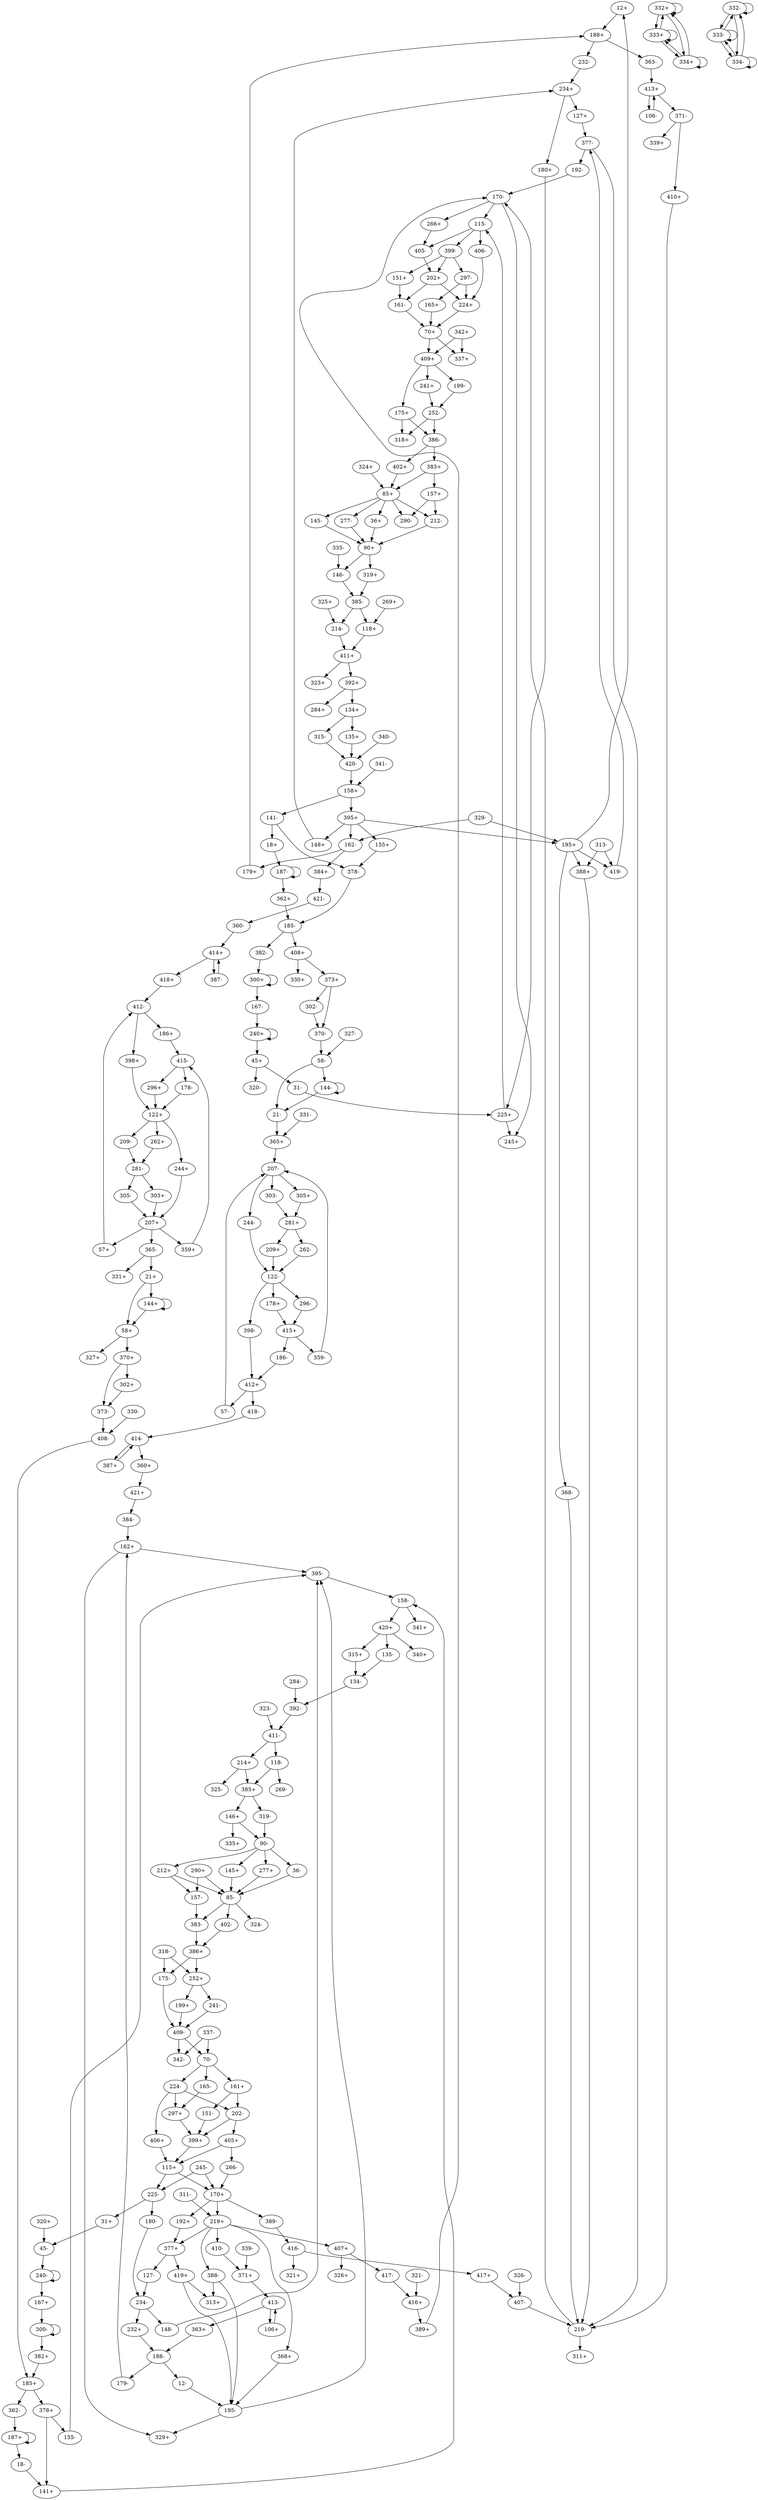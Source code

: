 digraph adj {
graph [k=96]
edge [d=-95]
"12+" [l=21514 C=1266502]
"12-" [l=21514 C=1266502]
"18+" [l=40228 C=1728838]
"18-" [l=40228 C=1728838]
"21+" [l=79427 C=3380368]
"21-" [l=79427 C=3380368]
"31+" [l=14467 C=687254]
"31-" [l=14467 C=687254]
"36+" [l=191 C=9031]
"36-" [l=191 C=9031]
"45+" [l=99349 C=4364195]
"45-" [l=99349 C=4364195]
"57+" [l=13005 C=451438]
"57-" [l=13005 C=451438]
"58+" [l=7363 C=287614]
"58-" [l=7363 C=287614]
"70+" [l=110 C=3825]
"70-" [l=110 C=3825]
"85+" [l=126 C=7905]
"85-" [l=126 C=7905]
"90+" [l=149 C=13770]
"90-" [l=149 C=13770]
"106+" [l=9719 C=437039]
"106-" [l=9719 C=437039]
"115+" [l=173 C=19890]
"115-" [l=173 C=19890]
"118+" [l=188 C=23715]
"118-" [l=188 C=23715]
"122+" [l=212 C=12080]
"122-" [l=212 C=12080]
"127+" [l=271 C=22762]
"127-" [l=271 C=22762]
"134+" [l=200 C=26775]
"134-" [l=200 C=26775]
"135+" [l=191 C=24480]
"135-" [l=191 C=24480]
"141+" [l=740 C=32867]
"141-" [l=740 C=32867]
"144+" [l=2205 C=121982]
"144-" [l=2205 C=121982]
"145+" [l=385 C=44959]
"145-" [l=385 C=44959]
"146+" [l=139 C=11220]
"146-" [l=139 C=11220]
"148+" [l=834 C=118325]
"148-" [l=834 C=118325]
"151+" [l=191 C=5858]
"151-" [l=191 C=5858]
"155+" [l=198 C=5190]
"155-" [l=198 C=5190]
"157+" [l=189 C=13857]
"157-" [l=189 C=13857]
"158+" [l=96 C=255]
"158-" [l=96 C=255]
"161+" [l=161 C=13999]
"161-" [l=161 C=13999]
"162+" [l=101 C=1338]
"162-" [l=101 C=1338]
"165+" [l=191 C=5063]
"165-" [l=191 C=5063]
"167+" [l=1464 C=28918]
"167-" [l=1464 C=28918]
"170+" [l=134 C=9945]
"170-" [l=134 C=9945]
"175+" [l=183 C=13862]
"175-" [l=183 C=13862]
"178+" [l=191 C=3018]
"178-" [l=191 C=3018]
"179+" [l=201 C=7103]
"179-" [l=201 C=7103]
"180+" [l=341 C=11297]
"180-" [l=341 C=11297]
"185+" [l=147 C=4418]
"185-" [l=147 C=4418]
"186+" [l=1013 C=19687]
"186-" [l=1013 C=19687]
"187+" [l=118 C=609]
"187-" [l=118 C=609]
"188+" [l=159 C=9564]
"188-" [l=159 C=9564]
"192+" [l=189 C=7636]
"192-" [l=189 C=7636]
"195+" [l=96 C=255]
"195-" [l=96 C=255]
"199+" [l=181 C=20311]
"199-" [l=181 C=20311]
"202+" [l=99 C=975]
"202-" [l=99 C=975]
"207+" [l=152 C=4445]
"207-" [l=152 C=4445]
"209+" [l=206 C=3702]
"209-" [l=206 C=3702]
"212+" [l=159 C=16320]
"212-" [l=159 C=16320]
"214+" [l=188 C=12929]
"214-" [l=188 C=12929]
"219+" [l=110 C=3825]
"219-" [l=110 C=3825]
"224+" [l=118 C=5364]
"224-" [l=118 C=5364]
"225+" [l=186 C=10368]
"225-" [l=186 C=10368]
"232+" [l=600 C=33530]
"232-" [l=600 C=33530]
"234+" [l=171 C=15671]
"234-" [l=171 C=15671]
"240+" [l=271 C=8761]
"240-" [l=271 C=8761]
"241+" [l=191 C=4302]
"241-" [l=191 C=4302]
"244+" [l=354 C=7348]
"244-" [l=354 C=7348]
"245+" [l=129 C=87]
"245-" [l=129 C=87]
"252+" [l=97 C=510]
"252-" [l=97 C=510]
"262+" [l=191 C=2860]
"262-" [l=191 C=2860]
"266+" [l=191 C=5157]
"266-" [l=191 C=5157]
"269+" [l=98 C=22]
"269-" [l=98 C=22]
"277+" [l=191 C=8744]
"277-" [l=191 C=8744]
"281+" [l=134 C=2994]
"281-" [l=134 C=2994]
"284+" [l=150 C=130]
"284-" [l=150 C=130]
"290+" [l=122 C=110]
"290-" [l=122 C=110]
"296+" [l=191 C=2653]
"296-" [l=191 C=2653]
"297+" [l=118 C=2573]
"297-" [l=118 C=2573]
"300+" [l=119 C=702]
"300-" [l=119 C=702]
"302+" [l=181 C=356]
"302-" [l=181 C=356]
"303+" [l=219 C=3063]
"303-" [l=219 C=3063]
"305+" [l=251 C=4208]
"305-" [l=251 C=4208]
"311+" [l=120 C=64]
"311-" [l=120 C=64]
"313+" [l=162 C=354]
"313-" [l=162 C=354]
"315+" [l=191 C=365]
"315-" [l=191 C=365]
"318+" [l=133 C=172]
"318-" [l=133 C=172]
"319+" [l=191 C=224]
"319-" [l=191 C=224]
"320+" [l=137 C=90]
"320-" [l=137 C=90]
"321+" [l=109 C=49]
"321-" [l=109 C=49]
"323+" [l=131 C=106]
"323-" [l=131 C=106]
"324+" [l=149 C=184]
"324-" [l=149 C=184]
"325+" [l=98 C=11]
"325-" [l=98 C=11]
"326+" [l=129 C=78]
"326-" [l=129 C=78]
"327+" [l=127 C=79]
"327-" [l=127 C=79]
"329+" [l=124 C=160]
"329-" [l=124 C=160]
"330+" [l=145 C=134]
"330-" [l=145 C=134]
"331+" [l=120 C=75]
"331-" [l=120 C=75]
"332+" [l=96 C=255]
"332-" [l=96 C=255]
"333+" [l=191 C=4772]
"333-" [l=191 C=4772]
"334+" [l=191 C=4150]
"334-" [l=191 C=4150]
"335+" [l=115 C=72]
"335-" [l=115 C=72]
"337+" [l=113 C=37]
"337-" [l=113 C=37]
"339+" [l=136 C=112]
"339-" [l=136 C=112]
"340+" [l=140 C=116]
"340-" [l=140 C=116]
"341+" [l=101 C=13]
"341-" [l=101 C=13]
"342+" [l=105 C=25]
"342-" [l=105 C=25]
"359+" [l=10092 C=323194]
"359-" [l=10092 C=323194]
"360+" [l=313532 C=12452954]
"360-" [l=313532 C=12452954]
"362+" [l=250309 C=10488732]
"362-" [l=250309 C=10488732]
"363+" [l=156580 C=9200425]
"363-" [l=156580 C=9200425]
"365+" [l=543453 C=20999861]
"365-" [l=543453 C=20999861]
"368+" [l=16834 C=1184529]
"368-" [l=16834 C=1184529]
"370+" [l=29354 C=1197470]
"370-" [l=29354 C=1197470]
"371+" [l=154622 C=8507517]
"371-" [l=154622 C=8507517]
"373+" [l=47994 C=1947353]
"373-" [l=47994 C=1947353]
"377+" [l=163 C=17017]
"377-" [l=163 C=17017]
"378+" [l=101037 C=5074500]
"378-" [l=101037 C=5074500]
"382+" [l=48092 C=2065243]
"382-" [l=48092 C=2065243]
"383+" [l=215 C=30600]
"383-" [l=215 C=30600]
"384+" [l=267313 C=11309580]
"384-" [l=267313 C=11309580]
"385+" [l=296 C=51255]
"385-" [l=296 C=51255]
"386+" [l=429 C=85170]
"386-" [l=429 C=85170]
"387+" [l=24212 C=805747]
"387-" [l=24212 C=805747]
"388+" [l=55063 C=3730071]
"388-" [l=55063 C=3730071]
"389+" [l=536282 C=25123821]
"389-" [l=536282 C=25123821]
"392+" [l=275 C=45900]
"392-" [l=275 C=45900]
"395+" [l=223 C=32640]
"395-" [l=223 C=32640]
"398+" [l=1301 C=28404]
"398-" [l=1301 C=28404]
"399+" [l=120 C=6375]
"399-" [l=120 C=6375]
"402+" [l=215 C=15646]
"402-" [l=215 C=15646]
"405+" [l=204 C=17474]
"405-" [l=204 C=17474]
"406+" [l=209 C=8045]
"406-" [l=209 C=8045]
"407+" [l=98835 C=6505352]
"407-" [l=98835 C=6505352]
"408+" [l=91526 C=3971869]
"408-" [l=91526 C=3971869]
"409+" [l=720 C=159375]
"409-" [l=720 C=159375]
"410+" [l=70652 C=4099259]
"410-" [l=70652 C=4099259]
"411+" [l=668 C=146115]
"411-" [l=668 C=146115]
"412+" [l=905 C=30619]
"412-" [l=905 C=30619]
"413+" [l=1238 C=52409]
"413-" [l=1238 C=52409]
"414+" [l=647 C=18621]
"414-" [l=647 C=18621]
"415+" [l=274 C=7590]
"415-" [l=274 C=7590]
"416+" [l=206685 C=10999387]
"416-" [l=206685 C=10999387]
"417+" [l=170330 C=9898817]
"417-" [l=170330 C=9898817]
"418+" [l=334416 C=12189838]
"418-" [l=334416 C=12189838]
"419+" [l=59729 C=4195589]
"419-" [l=59729 C=4195589]
"420+" [l=1623 C=389640]
"420-" [l=1623 C=389640]
"421+" [l=191 C=0]
"421-" [l=191 C=0]
"12+" -> "188+"
"12-" -> "195-" [d=-94]
"18+" -> "187-"
"18-" -> "141+"
"21+" -> "58+"
"21+" -> "144+"
"21-" -> "365+"
"31+" -> "45-"
"31-" -> "225+"
"36+" -> "90+" [d=-61]
"36-" -> "85-" [d=-51]
"45+" -> "31-"
"45+" -> "320-"
"45-" -> "240-"
"57+" -> "412-"
"57-" -> "207-"
"58+" -> "327+"
"58+" -> "370+"
"58-" -> "21-"
"58-" -> "144-"
"70+" -> "337+"
"70+" -> "409+"
"70-" -> "161+"
"70-" -> "165-" [d=-30]
"70-" -> "224-" [d=-30]
"85+" -> "145-"
"85+" -> "36+" [d=-51]
"85+" -> "277-" [d=-51]
"85+" -> "212-" [d=-45]
"85+" -> "290-" [d=-45]
"85-" -> "324-"
"85-" -> "383-" [d=-80]
"85-" -> "402-" [d=-80]
"90+" -> "319+"
"90+" -> "146-" [d=-43]
"90-" -> "145+"
"90-" -> "212+" [d=-93]
"90-" -> "36-" [d=-61]
"90-" -> "277+" [d=-61]
"106+" -> "413-"
"106-" -> "413+"
"115+" -> "225-"
"115+" -> "170+" [d=-77]
"115-" -> "399-"
"115-" -> "405-"
"115-" -> "406-"
"118+" -> "411+"
"118-" -> "269-"
"118-" -> "385+" [d=-92]
"122+" -> "209-"
"122+" -> "244+" [d=-80]
"122+" -> "262+" [d=-80]
"122-" -> "398-"
"122-" -> "178+" [d=-94]
"122-" -> "296-" [d=-94]
"127+" -> "377-"
"127-" -> "234-"
"134+" -> "135+"
"134+" -> "315-"
"134-" -> "392-"
"135+" -> "420-" [d=-73]
"135-" -> "134-"
"141+" -> "158-"
"141-" -> "18+"
"141-" -> "378-" [d=-90]
"144+" -> "58+"
"144+" -> "144+"
"144-" -> "21-"
"144-" -> "144-"
"145+" -> "85-"
"145-" -> "90+"
"146+" -> "335+"
"146+" -> "90-" [d=-43]
"146-" -> "385-"
"148+" -> "234+"
"148-" -> "395-" [d=-91]
"151+" -> "161-"
"151-" -> "399+" [d=-73]
"155+" -> "378-"
"155-" -> "395-" [d=-91]
"157+" -> "212-" [d=-93]
"157+" -> "290-" [d=-93]
"157-" -> "383-"
"158+" -> "141-"
"158+" -> "395+"
"158-" -> "341+"
"158-" -> "420+"
"161+" -> "151-"
"161+" -> "202-" [d=-65]
"161-" -> "70+"
"162+" -> "395-" [d=-93]
"162+" -> "329+" [d=-93]
"162-" -> "179+"
"162-" -> "384+"
"165+" -> "70+" [d=-30]
"165-" -> "297+"
"167+" -> "300-"
"167-" -> "240+"
"170+" -> "192+"
"170+" -> "389-" [d=-94]
"170+" -> "219+" [d=-81]
"170-" -> "266+"
"170-" -> "115-" [d=-77]
"170-" -> "245+" [d=-77]
"175+" -> "386-" [d=-87]
"175+" -> "318+" [d=-87]
"175-" -> "409-" [d=-85]
"178+" -> "415+"
"178-" -> "122+" [d=-94]
"179+" -> "188+"
"179-" -> "162+"
"180+" -> "225+"
"180-" -> "234-"
"185+" -> "362-"
"185+" -> "378+"
"185-" -> "382-"
"185-" -> "408+"
"186+" -> "415-"
"186-" -> "412+"
"187+" -> "18-"
"187+" -> "187+" [d=-25]
"187-" -> "362+"
"187-" -> "187-" [d=-25]
"188+" -> "232-"
"188+" -> "363-"
"188-" -> "12-"
"188-" -> "179-"
"192+" -> "377+"
"192-" -> "170-"
"195+" -> "388+" [d=-90]
"195+" -> "12+" [d=-94]
"195+" -> "368-" [d=-94]
"195+" -> "419-" [d=-90]
"195-" -> "329+" [d=-93]
"195-" -> "395-" [d=-93]
"199+" -> "409-" [d=-85]
"199-" -> "252-"
"202+" -> "161-" [d=-65]
"202+" -> "224+" [d=-87]
"202-" -> "405+"
"202-" -> "399+" [d=-11]
"207+" -> "57+"
"207+" -> "359+" [d=-89]
"207+" -> "365-" [d=-89]
"207-" -> "305+"
"207-" -> "244-" [d=-63]
"207-" -> "303-" [d=-63]
"209+" -> "122-"
"209-" -> "281-"
"212+" -> "157-" [d=-93]
"212+" -> "85-" [d=-45]
"212-" -> "90+" [d=-93]
"214+" -> "325-"
"214+" -> "385+" [d=-92]
"214-" -> "411+"
"219+" -> "388-" [d=-90]
"219+" -> "377+" [d=-31]
"219+" -> "368+" [d=-90]
"219+" -> "407+" [d=-90]
"219+" -> "410-" [d=-89]
"219-" -> "311+"
"219-" -> "170-" [d=-81]
"224+" -> "70+" [d=-30]
"224-" -> "297+" [d=-22]
"224-" -> "406+" [d=-88]
"224-" -> "202-" [d=-87]
"225+" -> "115-"
"225+" -> "245+"
"225-" -> "31+"
"225-" -> "180-"
"232+" -> "188-"
"232-" -> "234+"
"234+" -> "127+"
"234+" -> "180+"
"234-" -> "148-"
"234-" -> "232+"
"240+" -> "45+"
"240+" -> "240+" [d=-64]
"240-" -> "167+"
"240-" -> "240-" [d=-64]
"241+" -> "252-"
"241-" -> "409-"
"244+" -> "207+" [d=-63]
"244-" -> "122-" [d=-80]
"245-" -> "225-"
"245-" -> "170+" [d=-77]
"252+" -> "199+"
"252+" -> "241-"
"252-" -> "386-" [d=-87]
"252-" -> "318+" [d=-87]
"262+" -> "281-"
"262-" -> "122-" [d=-80]
"266+" -> "405-"
"266-" -> "170+"
"269+" -> "118+"
"277+" -> "85-" [d=-51]
"277-" -> "90+" [d=-61]
"281+" -> "209+"
"281+" -> "262-"
"281-" -> "303+"
"281-" -> "305-"
"284-" -> "392-"
"290+" -> "157-" [d=-93]
"290+" -> "85-" [d=-45]
"296+" -> "122+" [d=-94]
"296-" -> "415+"
"297+" -> "399+"
"297-" -> "165+"
"297-" -> "224+" [d=-22]
"300+" -> "167-"
"300+" -> "300+" [d=-11]
"300-" -> "382+"
"300-" -> "300-" [d=-11]
"302+" -> "373-"
"302-" -> "370-"
"303+" -> "207+" [d=-63]
"303-" -> "281+"
"305+" -> "281+"
"305-" -> "207+"
"311-" -> "219+"
"313-" -> "388+" [d=-90]
"313-" -> "419-" [d=-90]
"315+" -> "134-"
"315-" -> "420-" [d=-73]
"318-" -> "175-" [d=-87]
"318-" -> "252+" [d=-87]
"319+" -> "385-"
"319-" -> "90-"
"320+" -> "45-"
"321-" -> "416+"
"323-" -> "411-"
"324+" -> "85+"
"325+" -> "214-"
"326-" -> "407-"
"327-" -> "58-"
"329-" -> "162-" [d=-93]
"329-" -> "195+" [d=-93]
"330-" -> "408-"
"331-" -> "365+"
"332+" -> "332+"
"332+" -> "333+"
"332+" -> "334+"
"332-" -> "332-"
"332-" -> "333-" [d=-93]
"332-" -> "334-" [d=-93]
"333+" -> "333+"
"333+" -> "334+"
"333+" -> "332+" [d=-93]
"333-" -> "333-"
"333-" -> "334-"
"333-" -> "332-"
"334+" -> "333+"
"334+" -> "334+"
"334+" -> "332+" [d=-93]
"334-" -> "333-"
"334-" -> "334-"
"334-" -> "332-"
"335-" -> "146-"
"337-" -> "342-"
"337-" -> "70-"
"339-" -> "371+"
"340-" -> "420-"
"341-" -> "158+"
"342+" -> "337+"
"342+" -> "409+"
"359+" -> "415-"
"359-" -> "207-" [d=-89]
"360+" -> "421+"
"360-" -> "414+"
"362+" -> "185-"
"362-" -> "187+"
"363+" -> "188-"
"363-" -> "413+"
"365+" -> "207-" [d=-89]
"365-" -> "21+"
"365-" -> "331+"
"368+" -> "195-" [d=-94]
"368-" -> "219-" [d=-90]
"370+" -> "302+"
"370+" -> "373-" [d=-10]
"370-" -> "58-"
"371+" -> "413-"
"371-" -> "339+"
"371-" -> "410+"
"373+" -> "302-"
"373+" -> "370-" [d=-10]
"373-" -> "408-"
"377+" -> "127-"
"377+" -> "419+"
"377-" -> "192-"
"377-" -> "219-" [d=-31]
"378+" -> "155-"
"378+" -> "141+" [d=-90]
"378-" -> "185-"
"382+" -> "185+"
"382-" -> "300+"
"383+" -> "157+"
"383+" -> "85+" [d=-80]
"383-" -> "386+"
"384+" -> "421-"
"384-" -> "162+"
"385+" -> "146+"
"385+" -> "319-"
"385-" -> "118+" [d=-92]
"385-" -> "214-" [d=-92]
"386+" -> "175-" [d=-87]
"386+" -> "252+" [d=-87]
"386-" -> "383+"
"386-" -> "402+"
"387+" -> "414-"
"387-" -> "414+"
"388+" -> "219-" [d=-90]
"388-" -> "195-" [d=-90]
"388-" -> "313+" [d=-90]
"389+" -> "170-" [d=-94]
"389-" -> "416-" [d=-19]
"392+" -> "134+"
"392+" -> "284+"
"392-" -> "411-"
"395+" -> "162-" [d=-93]
"395+" -> "195+" [d=-93]
"395+" -> "148+" [d=-91]
"395+" -> "155+" [d=-91]
"395-" -> "158-"
"398+" -> "122+"
"398-" -> "412+"
"399+" -> "115+"
"399-" -> "297-"
"399-" -> "151+" [d=-73]
"399-" -> "202+" [d=-11]
"402+" -> "85+" [d=-80]
"402-" -> "386+"
"405+" -> "115+"
"405+" -> "266-"
"405-" -> "202+"
"406+" -> "115+"
"406-" -> "224+" [d=-88]
"407+" -> "326+"
"407+" -> "417-"
"407-" -> "219-" [d=-90]
"408+" -> "330+"
"408+" -> "373+"
"408-" -> "185+"
"409+" -> "241+"
"409+" -> "175+" [d=-85]
"409+" -> "199-" [d=-85]
"409-" -> "342-"
"409-" -> "70-"
"410+" -> "219-" [d=-89]
"410-" -> "371+"
"411+" -> "323+"
"411+" -> "392+"
"411-" -> "118-"
"411-" -> "214+"
"412+" -> "57-"
"412+" -> "418-"
"412-" -> "186+"
"412-" -> "398+"
"413+" -> "106-"
"413+" -> "371-"
"413-" -> "106+"
"413-" -> "363+"
"414+" -> "387-"
"414+" -> "418+"
"414-" -> "360+"
"414-" -> "387+"
"415+" -> "186-"
"415+" -> "359-"
"415-" -> "178-"
"415-" -> "296+"
"416+" -> "389+" [d=-19]
"416-" -> "321+"
"416-" -> "417+"
"417+" -> "407-"
"417-" -> "416+"
"418+" -> "412-"
"418-" -> "414-"
"419+" -> "195-" [d=-90]
"419+" -> "313+" [d=-90]
"419-" -> "377-"
"420+" -> "340+"
"420+" -> "135-" [d=-73]
"420+" -> "315+" [d=-73]
"420-" -> "158+"
"421+" -> "384-"
"421-" -> "360-"
}
